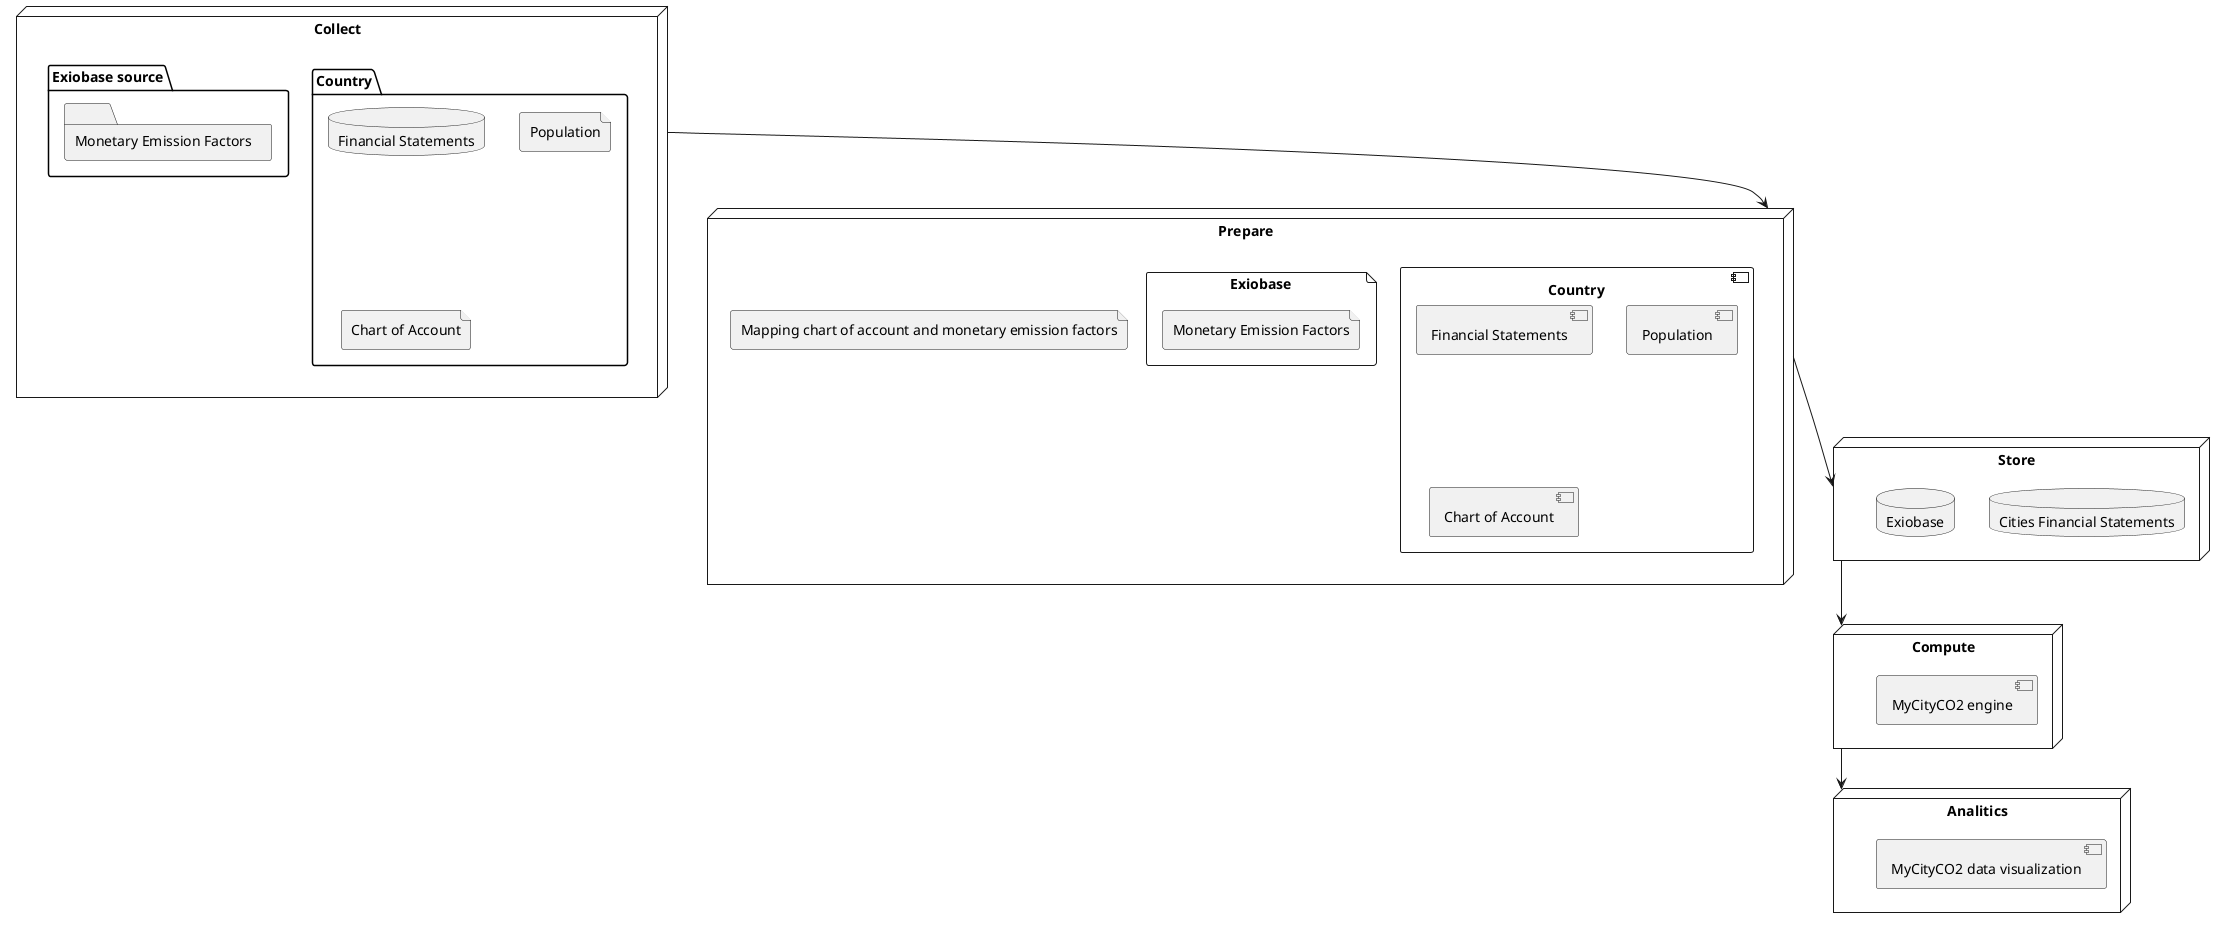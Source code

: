 @startuml Data Pipeline Architecture

    

    node "Collect" as pip_collect{
        package "Country" as coll_country{
            database "Financial Statements" as coll_finance
            file "Population" as coll_population
            file "Chart of Account" as coll_chart

        }
        package "Exiobase source" {
            folder "Monetary Emission Factors" as coll_exiobase   
        }
    }

    node "Prepare" as pip_prepare{
        component "Country" as prep_country{
            component "Financial Statements" as prep_finance
            component "Population" as prep_population
            component "Chart of Account" as prep_coa
        }
        file "Exiobase"{
            file "Monetary Emission Factors" as prep_exiobase
        }
        file "Mapping chart of account and monetary emission factors" as mapping
    }
    
    node "Store" as pip_store{
        database "Cities Financial Statements" as store_finance
        database "Exiobase" as store_exiobase
    }

    node "Compute" as pip_compute{
        component "MyCityCO2 engine" as compute_engine
    }

    node "Analitics" as pip_analytics{
        component "MyCityCO2 data visualization" as analyzer_engine
    }

    pip_collect --> pip_prepare

    pip_prepare --> pip_store

    pip_store --> pip_compute
    
    pip_compute --> pip_analytics

@enduml

